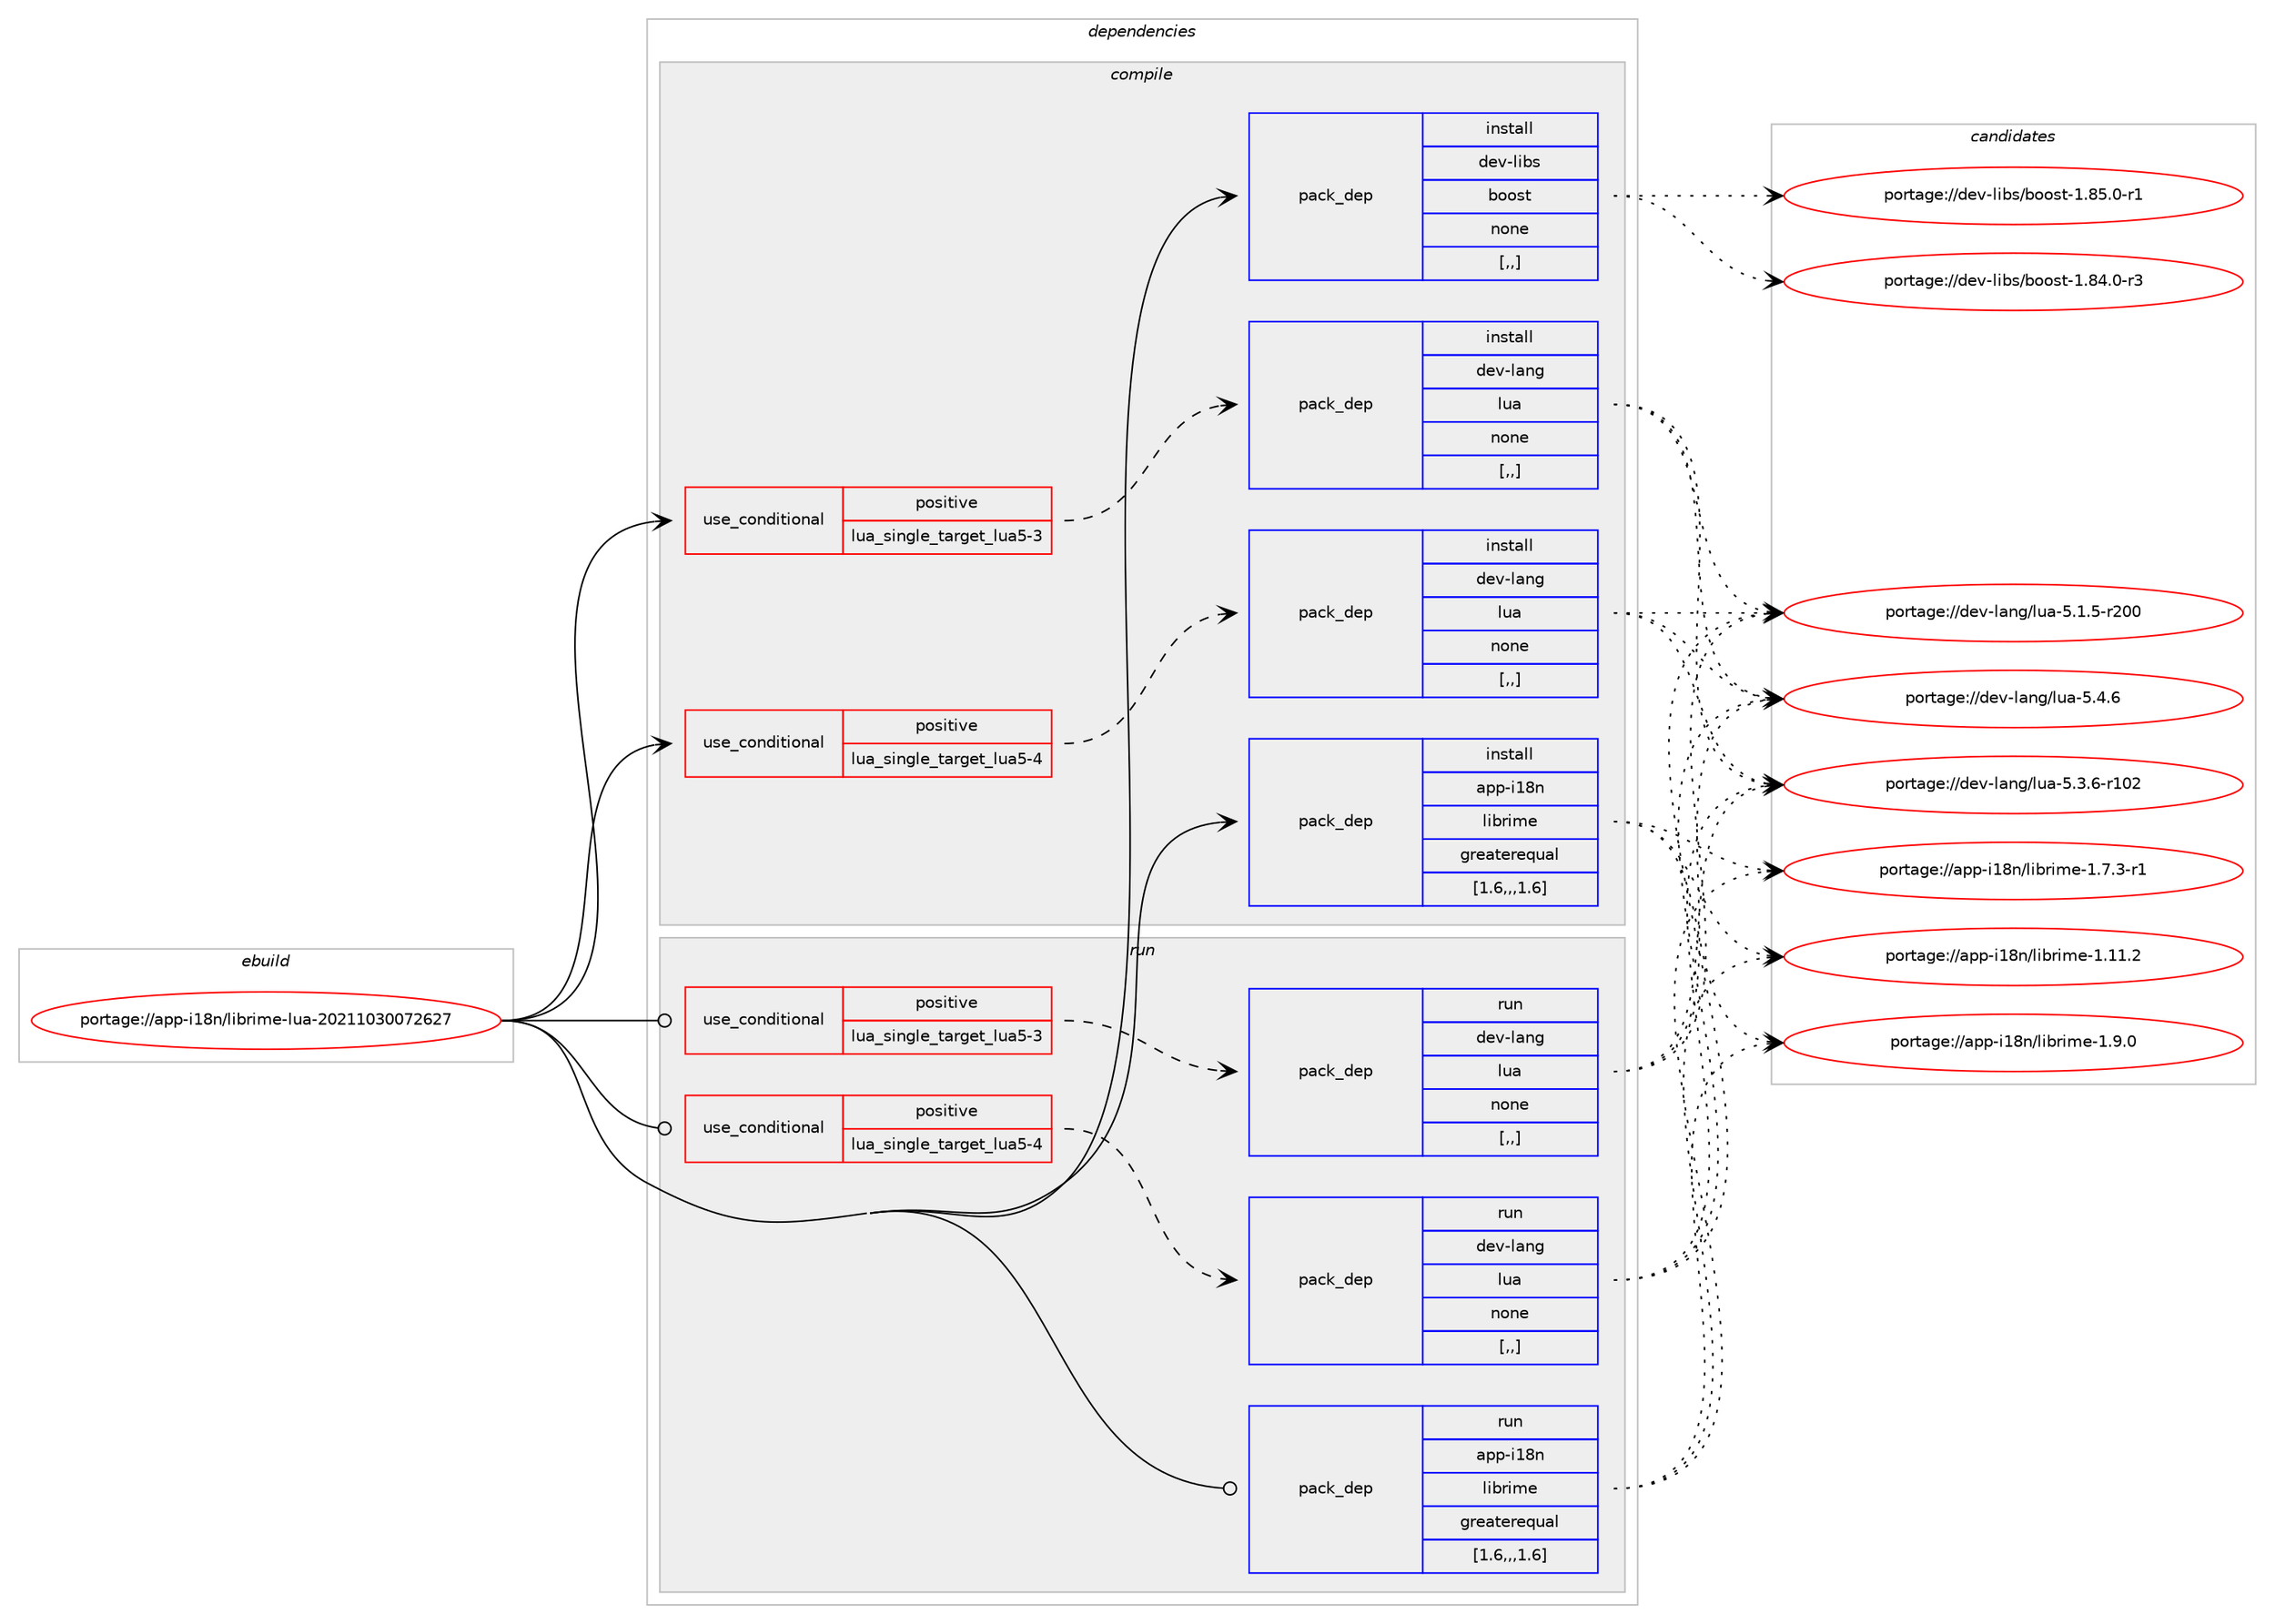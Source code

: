 digraph prolog {

# *************
# Graph options
# *************

newrank=true;
concentrate=true;
compound=true;
graph [rankdir=LR,fontname=Helvetica,fontsize=10,ranksep=1.5];#, ranksep=2.5, nodesep=0.2];
edge  [arrowhead=vee];
node  [fontname=Helvetica,fontsize=10];

# **********
# The ebuild
# **********

subgraph cluster_leftcol {
color=gray;
label=<<i>ebuild</i>>;
id [label="portage://app-i18n/librime-lua-20211030072627", color=red, width=4, href="../app-i18n/librime-lua-20211030072627.svg"];
}

# ****************
# The dependencies
# ****************

subgraph cluster_midcol {
color=gray;
label=<<i>dependencies</i>>;
subgraph cluster_compile {
fillcolor="#eeeeee";
style=filled;
label=<<i>compile</i>>;
subgraph cond11287 {
dependency38435 [label=<<TABLE BORDER="0" CELLBORDER="1" CELLSPACING="0" CELLPADDING="4"><TR><TD ROWSPAN="3" CELLPADDING="10">use_conditional</TD></TR><TR><TD>positive</TD></TR><TR><TD>lua_single_target_lua5-3</TD></TR></TABLE>>, shape=none, color=red];
subgraph pack26775 {
dependency38436 [label=<<TABLE BORDER="0" CELLBORDER="1" CELLSPACING="0" CELLPADDING="4" WIDTH="220"><TR><TD ROWSPAN="6" CELLPADDING="30">pack_dep</TD></TR><TR><TD WIDTH="110">install</TD></TR><TR><TD>dev-lang</TD></TR><TR><TD>lua</TD></TR><TR><TD>none</TD></TR><TR><TD>[,,]</TD></TR></TABLE>>, shape=none, color=blue];
}
dependency38435:e -> dependency38436:w [weight=20,style="dashed",arrowhead="vee"];
}
id:e -> dependency38435:w [weight=20,style="solid",arrowhead="vee"];
subgraph cond11288 {
dependency38437 [label=<<TABLE BORDER="0" CELLBORDER="1" CELLSPACING="0" CELLPADDING="4"><TR><TD ROWSPAN="3" CELLPADDING="10">use_conditional</TD></TR><TR><TD>positive</TD></TR><TR><TD>lua_single_target_lua5-4</TD></TR></TABLE>>, shape=none, color=red];
subgraph pack26776 {
dependency38438 [label=<<TABLE BORDER="0" CELLBORDER="1" CELLSPACING="0" CELLPADDING="4" WIDTH="220"><TR><TD ROWSPAN="6" CELLPADDING="30">pack_dep</TD></TR><TR><TD WIDTH="110">install</TD></TR><TR><TD>dev-lang</TD></TR><TR><TD>lua</TD></TR><TR><TD>none</TD></TR><TR><TD>[,,]</TD></TR></TABLE>>, shape=none, color=blue];
}
dependency38437:e -> dependency38438:w [weight=20,style="dashed",arrowhead="vee"];
}
id:e -> dependency38437:w [weight=20,style="solid",arrowhead="vee"];
subgraph pack26777 {
dependency38439 [label=<<TABLE BORDER="0" CELLBORDER="1" CELLSPACING="0" CELLPADDING="4" WIDTH="220"><TR><TD ROWSPAN="6" CELLPADDING="30">pack_dep</TD></TR><TR><TD WIDTH="110">install</TD></TR><TR><TD>app-i18n</TD></TR><TR><TD>librime</TD></TR><TR><TD>greaterequal</TD></TR><TR><TD>[1.6,,,1.6]</TD></TR></TABLE>>, shape=none, color=blue];
}
id:e -> dependency38439:w [weight=20,style="solid",arrowhead="vee"];
subgraph pack26778 {
dependency38440 [label=<<TABLE BORDER="0" CELLBORDER="1" CELLSPACING="0" CELLPADDING="4" WIDTH="220"><TR><TD ROWSPAN="6" CELLPADDING="30">pack_dep</TD></TR><TR><TD WIDTH="110">install</TD></TR><TR><TD>dev-libs</TD></TR><TR><TD>boost</TD></TR><TR><TD>none</TD></TR><TR><TD>[,,]</TD></TR></TABLE>>, shape=none, color=blue];
}
id:e -> dependency38440:w [weight=20,style="solid",arrowhead="vee"];
}
subgraph cluster_compileandrun {
fillcolor="#eeeeee";
style=filled;
label=<<i>compile and run</i>>;
}
subgraph cluster_run {
fillcolor="#eeeeee";
style=filled;
label=<<i>run</i>>;
subgraph cond11289 {
dependency38441 [label=<<TABLE BORDER="0" CELLBORDER="1" CELLSPACING="0" CELLPADDING="4"><TR><TD ROWSPAN="3" CELLPADDING="10">use_conditional</TD></TR><TR><TD>positive</TD></TR><TR><TD>lua_single_target_lua5-3</TD></TR></TABLE>>, shape=none, color=red];
subgraph pack26779 {
dependency38442 [label=<<TABLE BORDER="0" CELLBORDER="1" CELLSPACING="0" CELLPADDING="4" WIDTH="220"><TR><TD ROWSPAN="6" CELLPADDING="30">pack_dep</TD></TR><TR><TD WIDTH="110">run</TD></TR><TR><TD>dev-lang</TD></TR><TR><TD>lua</TD></TR><TR><TD>none</TD></TR><TR><TD>[,,]</TD></TR></TABLE>>, shape=none, color=blue];
}
dependency38441:e -> dependency38442:w [weight=20,style="dashed",arrowhead="vee"];
}
id:e -> dependency38441:w [weight=20,style="solid",arrowhead="odot"];
subgraph cond11290 {
dependency38443 [label=<<TABLE BORDER="0" CELLBORDER="1" CELLSPACING="0" CELLPADDING="4"><TR><TD ROWSPAN="3" CELLPADDING="10">use_conditional</TD></TR><TR><TD>positive</TD></TR><TR><TD>lua_single_target_lua5-4</TD></TR></TABLE>>, shape=none, color=red];
subgraph pack26780 {
dependency38444 [label=<<TABLE BORDER="0" CELLBORDER="1" CELLSPACING="0" CELLPADDING="4" WIDTH="220"><TR><TD ROWSPAN="6" CELLPADDING="30">pack_dep</TD></TR><TR><TD WIDTH="110">run</TD></TR><TR><TD>dev-lang</TD></TR><TR><TD>lua</TD></TR><TR><TD>none</TD></TR><TR><TD>[,,]</TD></TR></TABLE>>, shape=none, color=blue];
}
dependency38443:e -> dependency38444:w [weight=20,style="dashed",arrowhead="vee"];
}
id:e -> dependency38443:w [weight=20,style="solid",arrowhead="odot"];
subgraph pack26781 {
dependency38445 [label=<<TABLE BORDER="0" CELLBORDER="1" CELLSPACING="0" CELLPADDING="4" WIDTH="220"><TR><TD ROWSPAN="6" CELLPADDING="30">pack_dep</TD></TR><TR><TD WIDTH="110">run</TD></TR><TR><TD>app-i18n</TD></TR><TR><TD>librime</TD></TR><TR><TD>greaterequal</TD></TR><TR><TD>[1.6,,,1.6]</TD></TR></TABLE>>, shape=none, color=blue];
}
id:e -> dependency38445:w [weight=20,style="solid",arrowhead="odot"];
}
}

# **************
# The candidates
# **************

subgraph cluster_choices {
rank=same;
color=gray;
label=<<i>candidates</i>>;

subgraph choice26775 {
color=black;
nodesep=1;
choice10010111845108971101034710811797455346524654 [label="portage://dev-lang/lua-5.4.6", color=red, width=4,href="../dev-lang/lua-5.4.6.svg"];
choice1001011184510897110103471081179745534651465445114494850 [label="portage://dev-lang/lua-5.3.6-r102", color=red, width=4,href="../dev-lang/lua-5.3.6-r102.svg"];
choice1001011184510897110103471081179745534649465345114504848 [label="portage://dev-lang/lua-5.1.5-r200", color=red, width=4,href="../dev-lang/lua-5.1.5-r200.svg"];
dependency38436:e -> choice10010111845108971101034710811797455346524654:w [style=dotted,weight="100"];
dependency38436:e -> choice1001011184510897110103471081179745534651465445114494850:w [style=dotted,weight="100"];
dependency38436:e -> choice1001011184510897110103471081179745534649465345114504848:w [style=dotted,weight="100"];
}
subgraph choice26776 {
color=black;
nodesep=1;
choice10010111845108971101034710811797455346524654 [label="portage://dev-lang/lua-5.4.6", color=red, width=4,href="../dev-lang/lua-5.4.6.svg"];
choice1001011184510897110103471081179745534651465445114494850 [label="portage://dev-lang/lua-5.3.6-r102", color=red, width=4,href="../dev-lang/lua-5.3.6-r102.svg"];
choice1001011184510897110103471081179745534649465345114504848 [label="portage://dev-lang/lua-5.1.5-r200", color=red, width=4,href="../dev-lang/lua-5.1.5-r200.svg"];
dependency38438:e -> choice10010111845108971101034710811797455346524654:w [style=dotted,weight="100"];
dependency38438:e -> choice1001011184510897110103471081179745534651465445114494850:w [style=dotted,weight="100"];
dependency38438:e -> choice1001011184510897110103471081179745534649465345114504848:w [style=dotted,weight="100"];
}
subgraph choice26777 {
color=black;
nodesep=1;
choice97112112451054956110471081059811410510910145494649494650 [label="portage://app-i18n/librime-1.11.2", color=red, width=4,href="../app-i18n/librime-1.11.2.svg"];
choice971121124510549561104710810598114105109101454946574648 [label="portage://app-i18n/librime-1.9.0", color=red, width=4,href="../app-i18n/librime-1.9.0.svg"];
choice9711211245105495611047108105981141051091014549465546514511449 [label="portage://app-i18n/librime-1.7.3-r1", color=red, width=4,href="../app-i18n/librime-1.7.3-r1.svg"];
dependency38439:e -> choice97112112451054956110471081059811410510910145494649494650:w [style=dotted,weight="100"];
dependency38439:e -> choice971121124510549561104710810598114105109101454946574648:w [style=dotted,weight="100"];
dependency38439:e -> choice9711211245105495611047108105981141051091014549465546514511449:w [style=dotted,weight="100"];
}
subgraph choice26778 {
color=black;
nodesep=1;
choice10010111845108105981154798111111115116454946565346484511449 [label="portage://dev-libs/boost-1.85.0-r1", color=red, width=4,href="../dev-libs/boost-1.85.0-r1.svg"];
choice10010111845108105981154798111111115116454946565246484511451 [label="portage://dev-libs/boost-1.84.0-r3", color=red, width=4,href="../dev-libs/boost-1.84.0-r3.svg"];
dependency38440:e -> choice10010111845108105981154798111111115116454946565346484511449:w [style=dotted,weight="100"];
dependency38440:e -> choice10010111845108105981154798111111115116454946565246484511451:w [style=dotted,weight="100"];
}
subgraph choice26779 {
color=black;
nodesep=1;
choice10010111845108971101034710811797455346524654 [label="portage://dev-lang/lua-5.4.6", color=red, width=4,href="../dev-lang/lua-5.4.6.svg"];
choice1001011184510897110103471081179745534651465445114494850 [label="portage://dev-lang/lua-5.3.6-r102", color=red, width=4,href="../dev-lang/lua-5.3.6-r102.svg"];
choice1001011184510897110103471081179745534649465345114504848 [label="portage://dev-lang/lua-5.1.5-r200", color=red, width=4,href="../dev-lang/lua-5.1.5-r200.svg"];
dependency38442:e -> choice10010111845108971101034710811797455346524654:w [style=dotted,weight="100"];
dependency38442:e -> choice1001011184510897110103471081179745534651465445114494850:w [style=dotted,weight="100"];
dependency38442:e -> choice1001011184510897110103471081179745534649465345114504848:w [style=dotted,weight="100"];
}
subgraph choice26780 {
color=black;
nodesep=1;
choice10010111845108971101034710811797455346524654 [label="portage://dev-lang/lua-5.4.6", color=red, width=4,href="../dev-lang/lua-5.4.6.svg"];
choice1001011184510897110103471081179745534651465445114494850 [label="portage://dev-lang/lua-5.3.6-r102", color=red, width=4,href="../dev-lang/lua-5.3.6-r102.svg"];
choice1001011184510897110103471081179745534649465345114504848 [label="portage://dev-lang/lua-5.1.5-r200", color=red, width=4,href="../dev-lang/lua-5.1.5-r200.svg"];
dependency38444:e -> choice10010111845108971101034710811797455346524654:w [style=dotted,weight="100"];
dependency38444:e -> choice1001011184510897110103471081179745534651465445114494850:w [style=dotted,weight="100"];
dependency38444:e -> choice1001011184510897110103471081179745534649465345114504848:w [style=dotted,weight="100"];
}
subgraph choice26781 {
color=black;
nodesep=1;
choice97112112451054956110471081059811410510910145494649494650 [label="portage://app-i18n/librime-1.11.2", color=red, width=4,href="../app-i18n/librime-1.11.2.svg"];
choice971121124510549561104710810598114105109101454946574648 [label="portage://app-i18n/librime-1.9.0", color=red, width=4,href="../app-i18n/librime-1.9.0.svg"];
choice9711211245105495611047108105981141051091014549465546514511449 [label="portage://app-i18n/librime-1.7.3-r1", color=red, width=4,href="../app-i18n/librime-1.7.3-r1.svg"];
dependency38445:e -> choice97112112451054956110471081059811410510910145494649494650:w [style=dotted,weight="100"];
dependency38445:e -> choice971121124510549561104710810598114105109101454946574648:w [style=dotted,weight="100"];
dependency38445:e -> choice9711211245105495611047108105981141051091014549465546514511449:w [style=dotted,weight="100"];
}
}

}
